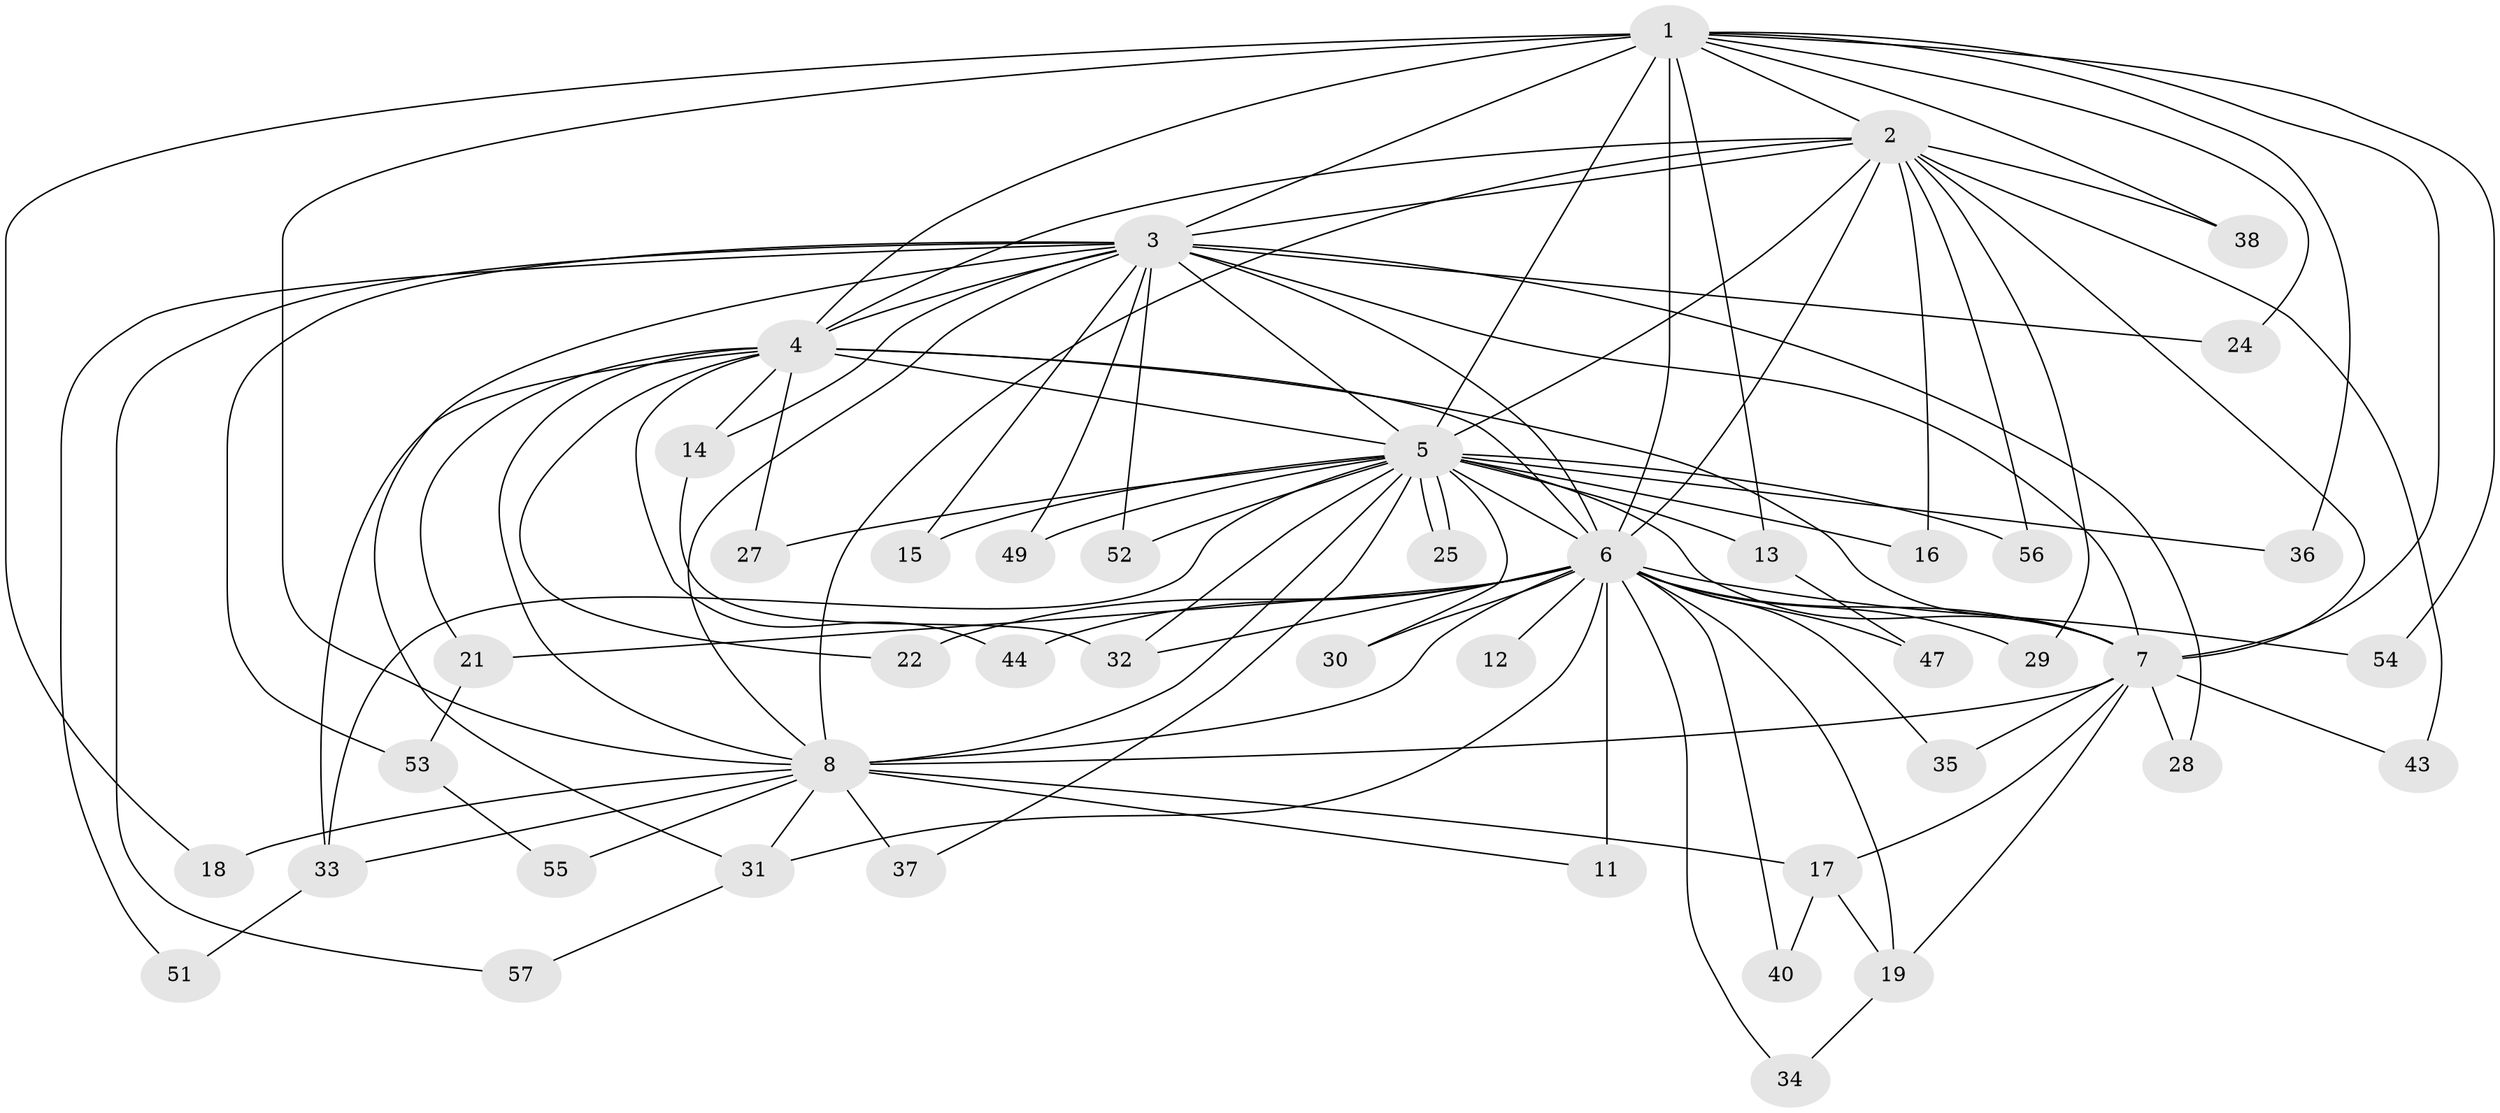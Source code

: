 // Generated by graph-tools (version 1.1) at 2025/51/02/27/25 19:51:41]
// undirected, 45 vertices, 105 edges
graph export_dot {
graph [start="1"]
  node [color=gray90,style=filled];
  1 [super="+23"];
  2 [super="+20"];
  3 [super="+50"];
  4 [super="+42"];
  5 [super="+26"];
  6 [super="+9"];
  7 [super="+10"];
  8;
  11 [super="+46"];
  12;
  13;
  14;
  15;
  16;
  17 [super="+39"];
  18;
  19;
  21;
  22;
  24;
  25;
  27;
  28;
  29;
  30;
  31 [super="+48"];
  32 [super="+41"];
  33 [super="+45"];
  34;
  35;
  36;
  37;
  38;
  40;
  43;
  44;
  47;
  49;
  51;
  52;
  53;
  54;
  55;
  56;
  57;
  1 -- 2;
  1 -- 3;
  1 -- 4 [weight=2];
  1 -- 5;
  1 -- 6 [weight=2];
  1 -- 7 [weight=2];
  1 -- 8 [weight=2];
  1 -- 13;
  1 -- 18;
  1 -- 36;
  1 -- 54;
  1 -- 38;
  1 -- 24;
  2 -- 3 [weight=2];
  2 -- 4;
  2 -- 5;
  2 -- 6 [weight=2];
  2 -- 7 [weight=2];
  2 -- 8;
  2 -- 16;
  2 -- 29;
  2 -- 38;
  2 -- 43;
  2 -- 56;
  3 -- 4;
  3 -- 5;
  3 -- 6 [weight=2];
  3 -- 7 [weight=2];
  3 -- 8;
  3 -- 14;
  3 -- 15 [weight=2];
  3 -- 24;
  3 -- 28;
  3 -- 49;
  3 -- 51;
  3 -- 52;
  3 -- 57;
  3 -- 31;
  3 -- 53;
  4 -- 5;
  4 -- 6 [weight=2];
  4 -- 7 [weight=2];
  4 -- 8;
  4 -- 14;
  4 -- 21;
  4 -- 22;
  4 -- 27;
  4 -- 44;
  4 -- 33;
  5 -- 6 [weight=2];
  5 -- 7 [weight=2];
  5 -- 8;
  5 -- 13;
  5 -- 15;
  5 -- 16;
  5 -- 25;
  5 -- 25;
  5 -- 27;
  5 -- 30;
  5 -- 36;
  5 -- 37;
  5 -- 49;
  5 -- 52;
  5 -- 56;
  5 -- 33;
  5 -- 32;
  6 -- 7 [weight=4];
  6 -- 8 [weight=2];
  6 -- 11 [weight=2];
  6 -- 21;
  6 -- 30;
  6 -- 32;
  6 -- 35;
  6 -- 44;
  6 -- 54;
  6 -- 34;
  6 -- 40;
  6 -- 12;
  6 -- 47;
  6 -- 19;
  6 -- 22;
  6 -- 29;
  6 -- 31;
  7 -- 8 [weight=2];
  7 -- 17;
  7 -- 19;
  7 -- 35;
  7 -- 43;
  7 -- 28;
  8 -- 17;
  8 -- 18;
  8 -- 31;
  8 -- 33;
  8 -- 37;
  8 -- 55;
  8 -- 11;
  13 -- 47;
  14 -- 32;
  17 -- 40;
  17 -- 19;
  19 -- 34;
  21 -- 53;
  31 -- 57;
  33 -- 51;
  53 -- 55;
}
